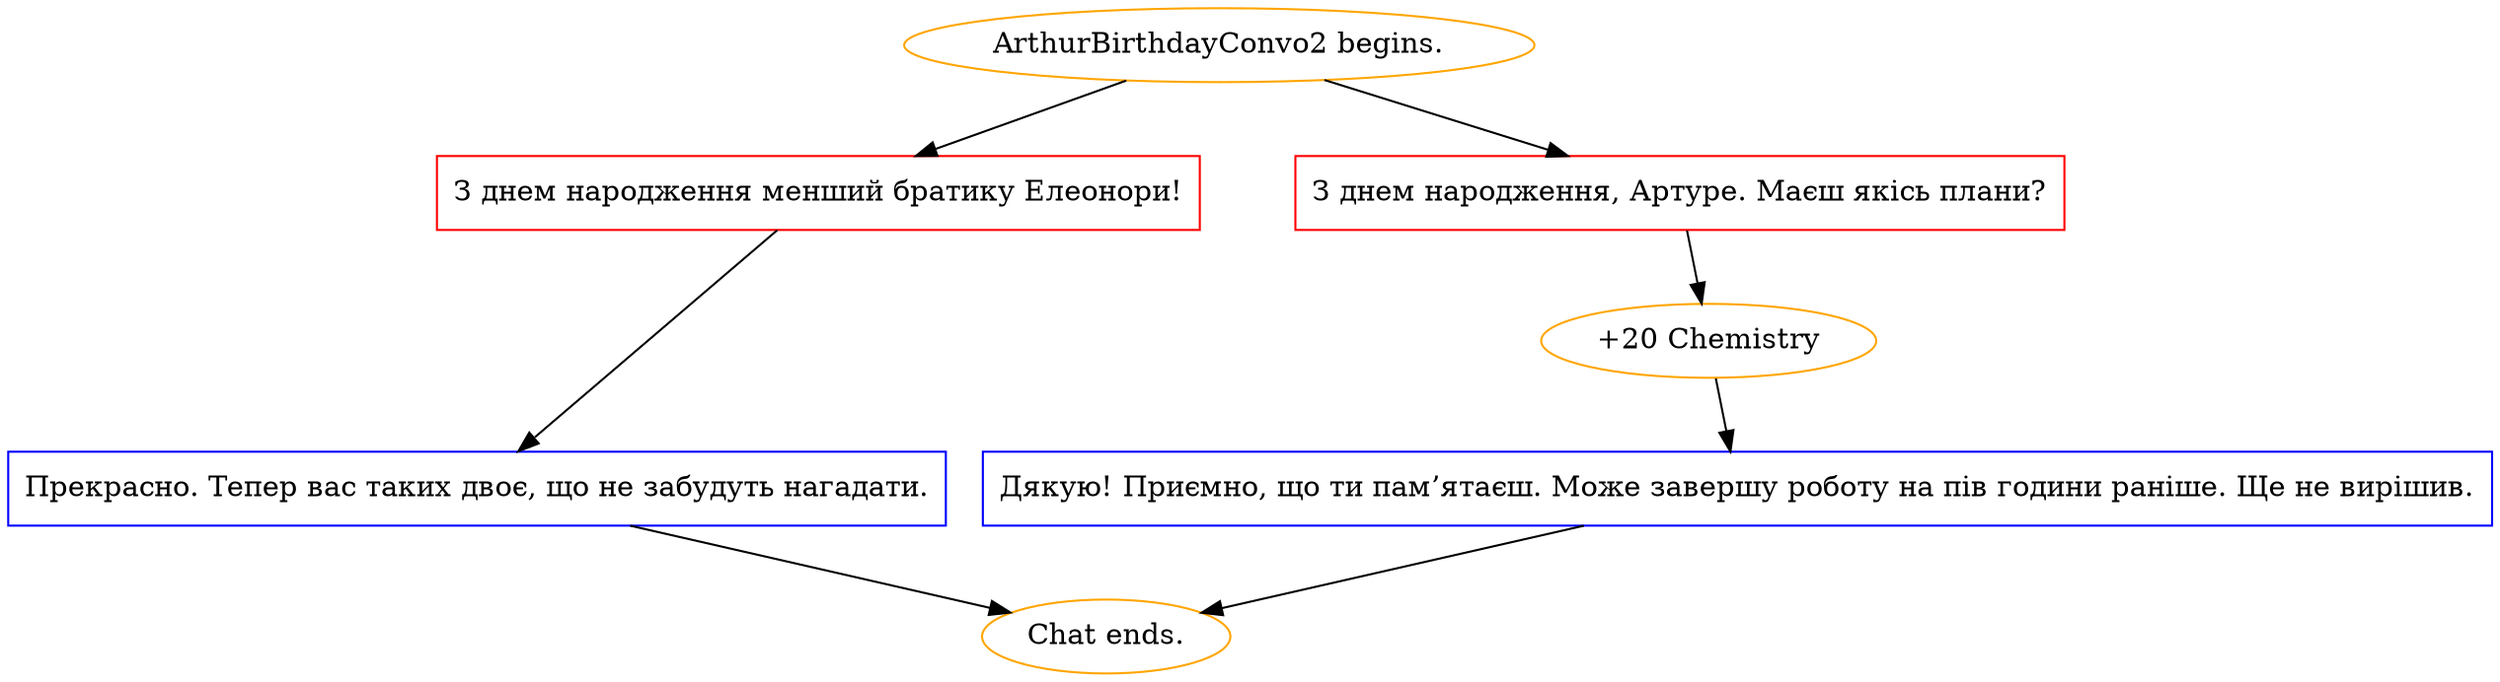 digraph {
	"ArthurBirthdayConvo2 begins." [color=orange];
		"ArthurBirthdayConvo2 begins." -> j372439316;
		"ArthurBirthdayConvo2 begins." -> j1764270893;
	j372439316 [label="З днем народження менший братику Елеонори!",shape=box,color=red];
		j372439316 -> j238149210;
	j1764270893 [label="З днем народження, Артуре. Маєш якісь плани?",shape=box,color=red];
		j1764270893 -> j1996390759;
	j238149210 [label="Прекрасно. Тепер вас таких двоє, що не забудуть нагадати.",shape=box,color=blue];
		j238149210 -> "Chat ends.";
	j1996390759 [label="+20 Chemistry",color=orange];
		j1996390759 -> j3436996720;
	"Chat ends." [color=orange];
	j3436996720 [label="Дякую! Приємно, що ти пам’ятаєш. Може завершу роботу на пів години раніше. Ще не вирішив.",shape=box,color=blue];
		j3436996720 -> "Chat ends.";
}